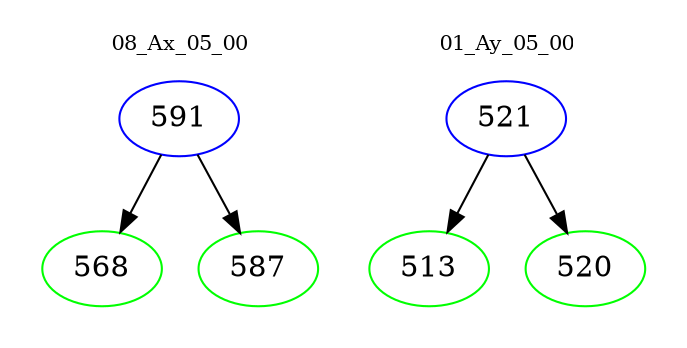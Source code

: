 digraph{
subgraph cluster_0 {
color = white
label = "08_Ax_05_00";
fontsize=10;
T0_591 [label="591", color="blue"]
T0_591 -> T0_568 [color="black"]
T0_568 [label="568", color="green"]
T0_591 -> T0_587 [color="black"]
T0_587 [label="587", color="green"]
}
subgraph cluster_1 {
color = white
label = "01_Ay_05_00";
fontsize=10;
T1_521 [label="521", color="blue"]
T1_521 -> T1_513 [color="black"]
T1_513 [label="513", color="green"]
T1_521 -> T1_520 [color="black"]
T1_520 [label="520", color="green"]
}
}
